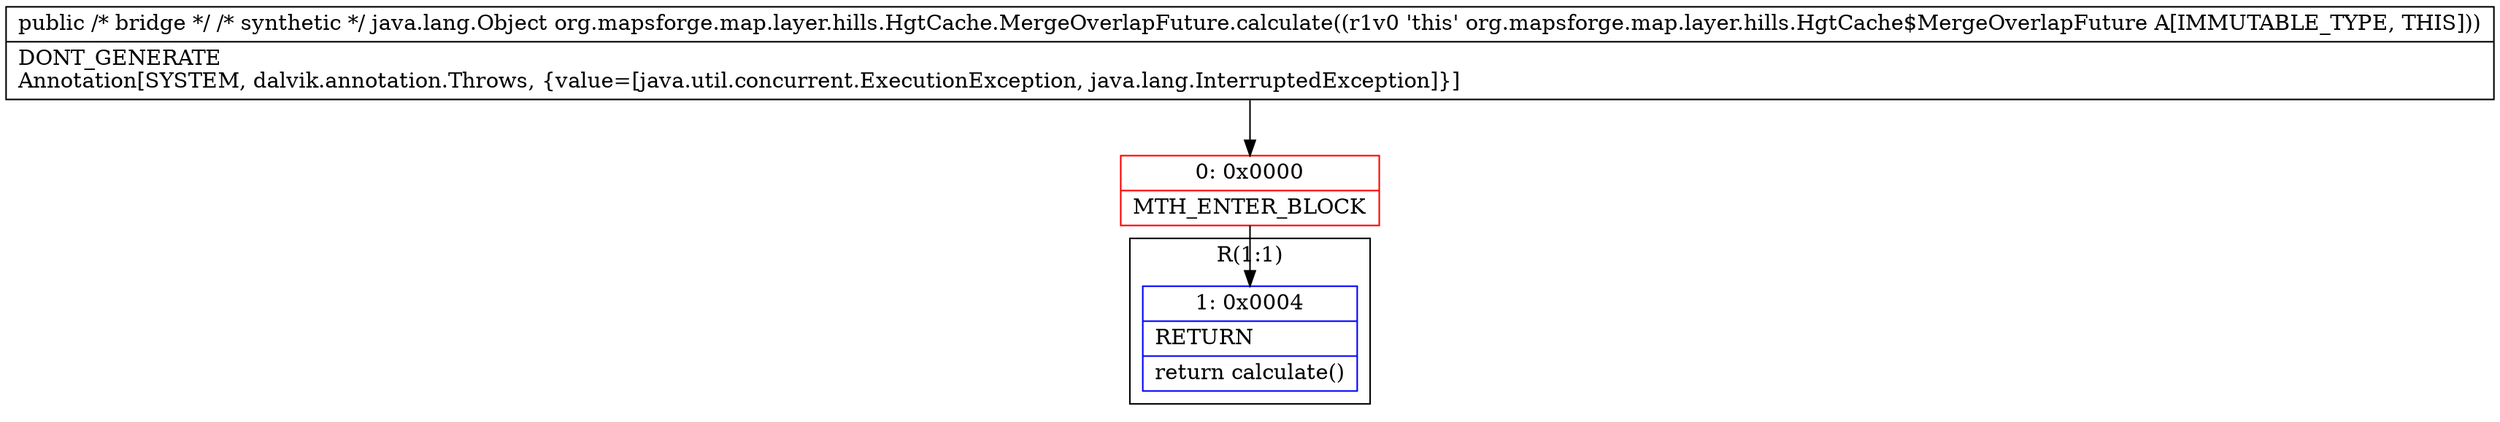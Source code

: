 digraph "CFG fororg.mapsforge.map.layer.hills.HgtCache.MergeOverlapFuture.calculate()Ljava\/lang\/Object;" {
subgraph cluster_Region_1596819310 {
label = "R(1:1)";
node [shape=record,color=blue];
Node_1 [shape=record,label="{1\:\ 0x0004|RETURN\l|return calculate()\l}"];
}
Node_0 [shape=record,color=red,label="{0\:\ 0x0000|MTH_ENTER_BLOCK\l}"];
MethodNode[shape=record,label="{public \/* bridge *\/ \/* synthetic *\/ java.lang.Object org.mapsforge.map.layer.hills.HgtCache.MergeOverlapFuture.calculate((r1v0 'this' org.mapsforge.map.layer.hills.HgtCache$MergeOverlapFuture A[IMMUTABLE_TYPE, THIS]))  | DONT_GENERATE\lAnnotation[SYSTEM, dalvik.annotation.Throws, \{value=[java.util.concurrent.ExecutionException, java.lang.InterruptedException]\}]\l}"];
MethodNode -> Node_0;
Node_0 -> Node_1;
}

